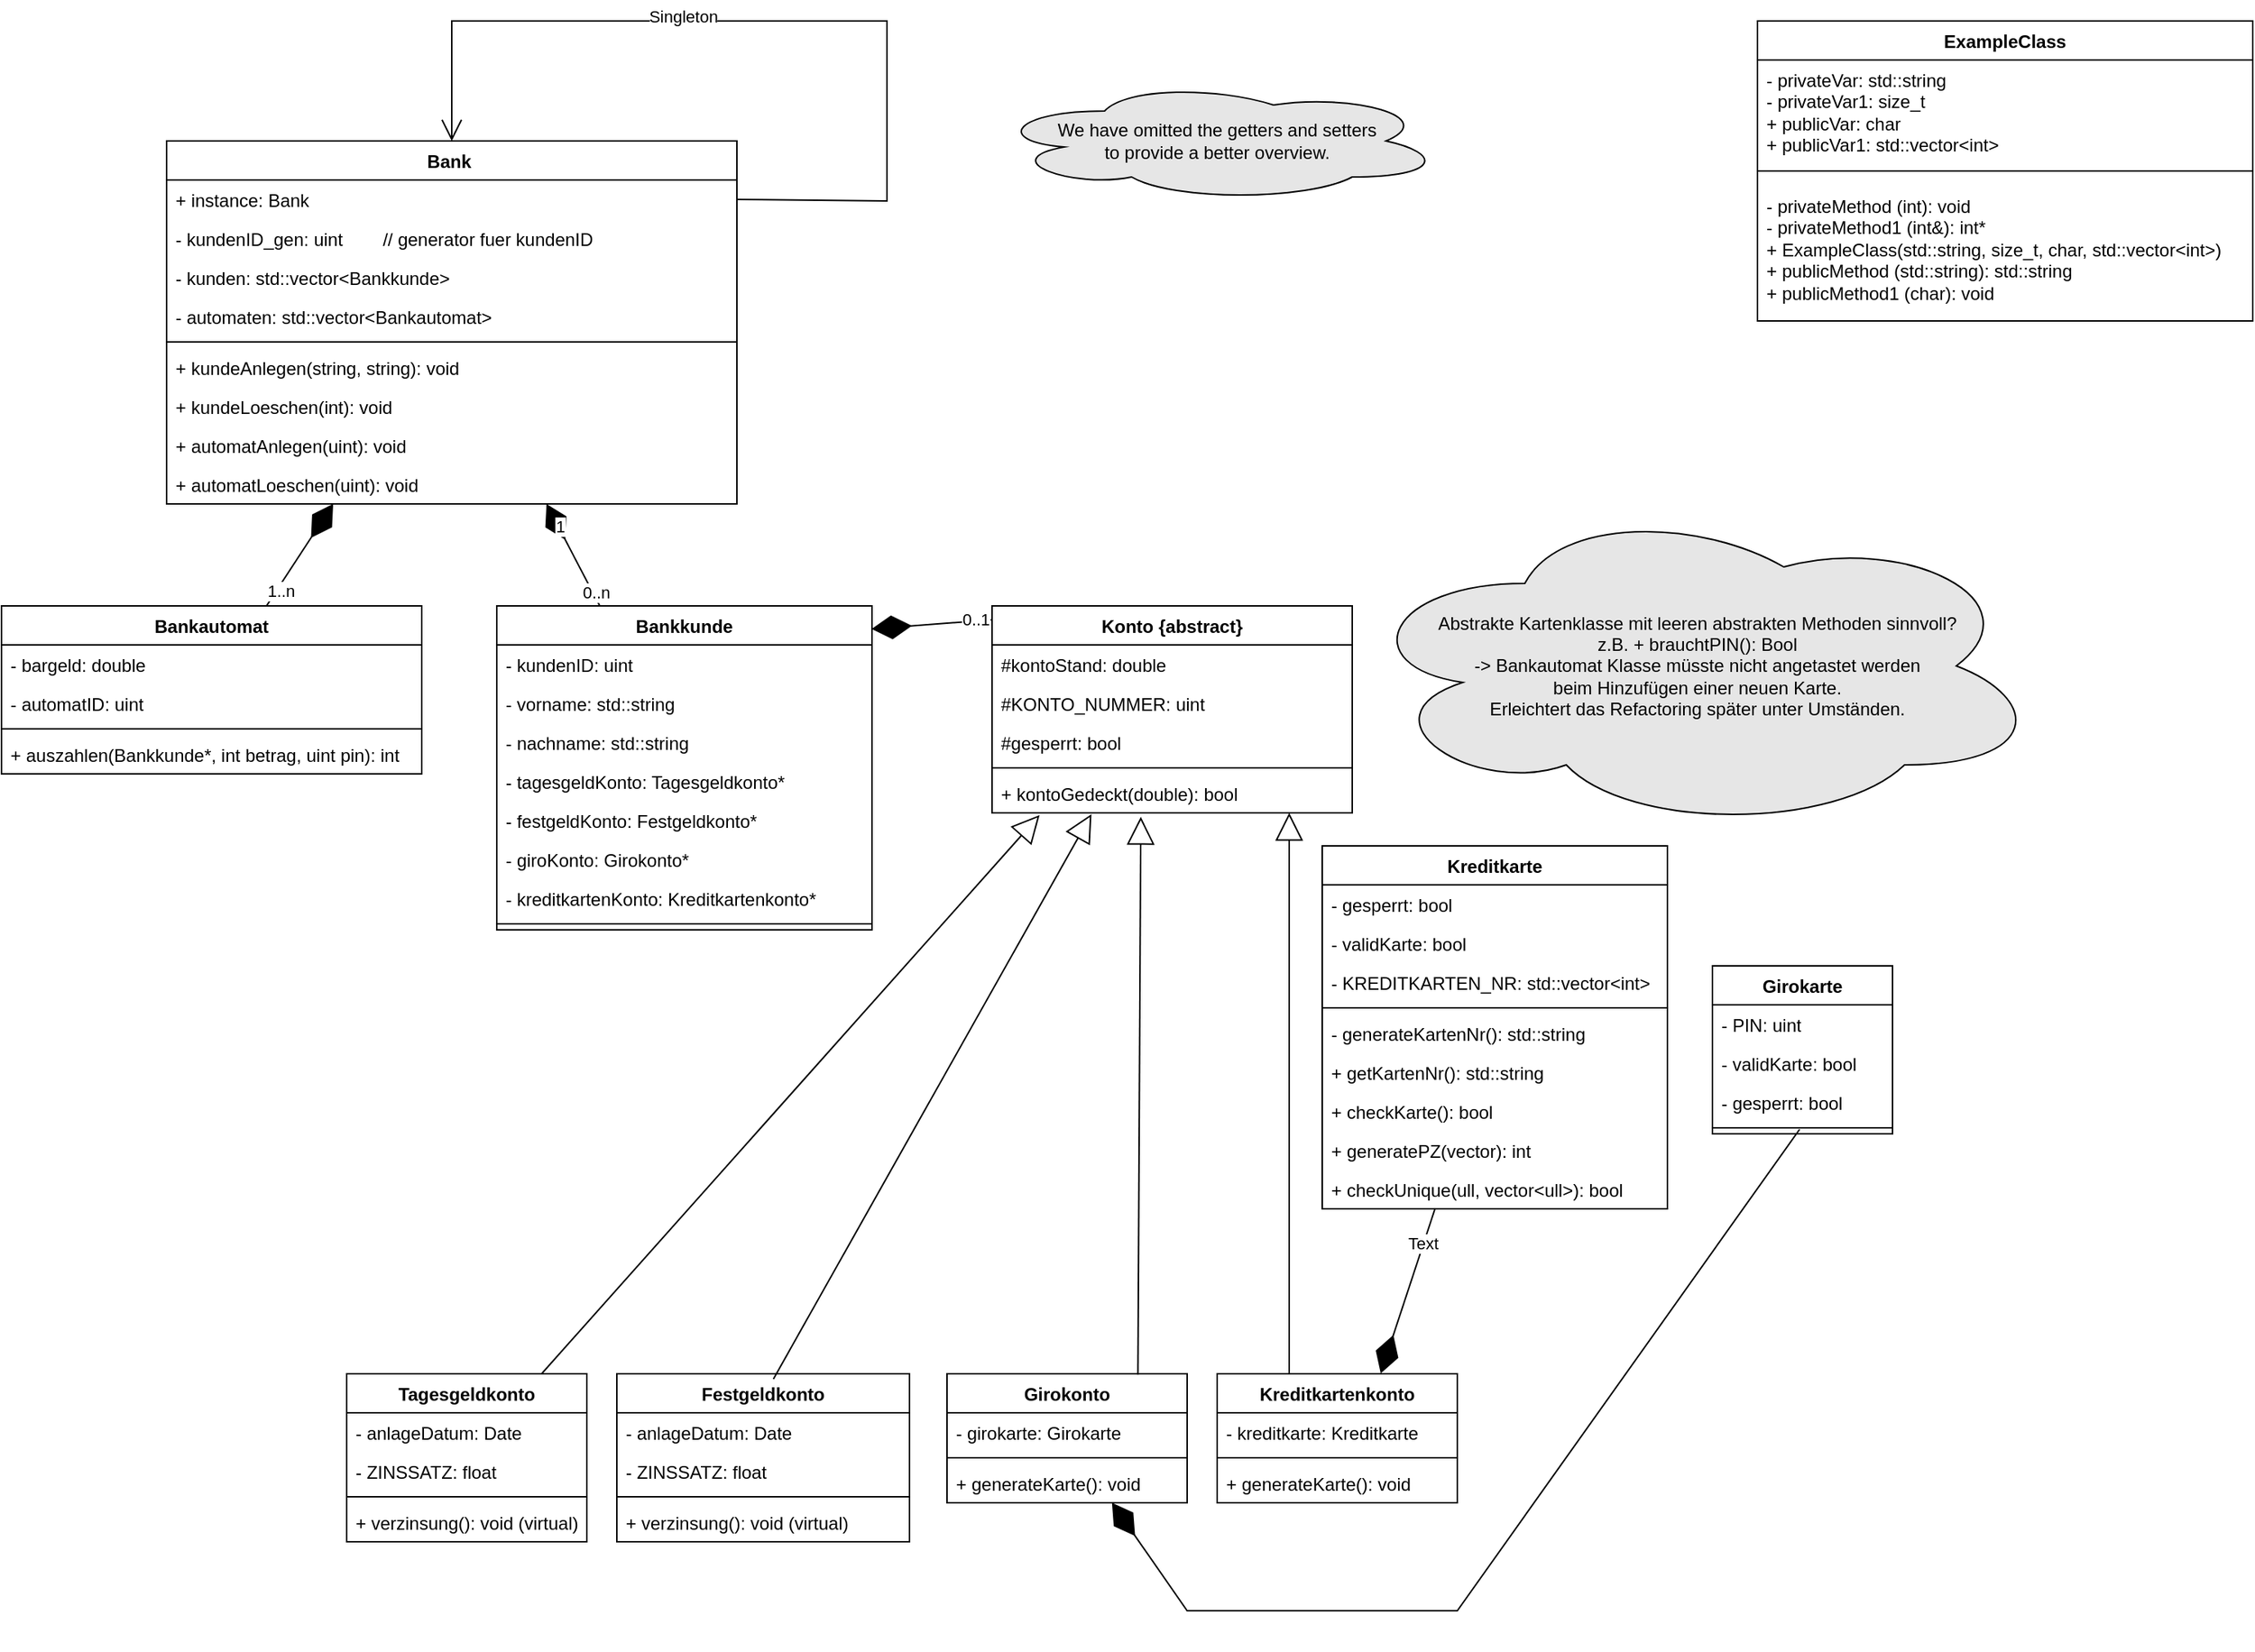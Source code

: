 <mxfile version="23.1.5" type="device">
  <diagram name="Page-1" id="s-HMXYgOpkfJJTglPWlI">
    <mxGraphModel dx="911" dy="992" grid="1" gridSize="10" guides="1" tooltips="1" connect="1" arrows="1" fold="1" page="0" pageScale="1" pageWidth="850" pageHeight="1100" math="0" shadow="0">
      <root>
        <mxCell id="0" />
        <mxCell id="1" parent="0" />
        <mxCell id="BHsIzKDb-GIREQ4QsG7Z-5" value="ExampleClass" style="swimlane;fontStyle=1;align=center;verticalAlign=top;childLayout=stackLayout;horizontal=1;startSize=26;horizontalStack=0;resizeParent=1;resizeParentMax=0;resizeLast=0;collapsible=1;marginBottom=0;whiteSpace=wrap;html=1;" parent="1" vertex="1">
          <mxGeometry x="1310" y="-210" width="330" height="200" as="geometry">
            <mxRectangle x="345" y="320" width="120" height="30" as="alternateBounds" />
          </mxGeometry>
        </mxCell>
        <mxCell id="BHsIzKDb-GIREQ4QsG7Z-6" value="&lt;div&gt;- privateVar: std::string&lt;br&gt;&lt;/div&gt;&lt;div&gt;- privateVar1: size_t&lt;/div&gt;&lt;div&gt;+ publicVar: char&lt;/div&gt;&lt;div&gt;+ publicVar1: std::vector&amp;lt;int&amp;gt;&lt;br&gt;&lt;/div&gt;" style="text;strokeColor=none;fillColor=none;align=left;verticalAlign=top;spacingLeft=4;spacingRight=4;overflow=hidden;rotatable=0;points=[[0,0.5],[1,0.5]];portConstraint=eastwest;whiteSpace=wrap;html=1;" parent="BHsIzKDb-GIREQ4QsG7Z-5" vertex="1">
          <mxGeometry y="26" width="330" height="64" as="geometry" />
        </mxCell>
        <mxCell id="BHsIzKDb-GIREQ4QsG7Z-7" value="" style="line;strokeWidth=1;fillColor=none;align=left;verticalAlign=middle;spacingTop=-1;spacingLeft=3;spacingRight=3;rotatable=0;labelPosition=right;points=[];portConstraint=eastwest;strokeColor=inherit;" parent="BHsIzKDb-GIREQ4QsG7Z-5" vertex="1">
          <mxGeometry y="90" width="330" height="20" as="geometry" />
        </mxCell>
        <mxCell id="BHsIzKDb-GIREQ4QsG7Z-8" value="&lt;div&gt;- privateMethod (int): void&lt;/div&gt;&lt;div&gt;- privateMethod1 (int&amp;amp;): int*&lt;/div&gt;&lt;div&gt;+ ExampleClass(std::string, size_t, char, std::vector&amp;lt;int&amp;gt;)&lt;br&gt;&lt;/div&gt;&lt;div&gt;+ publicMethod (std::string): std::string&lt;/div&gt;&lt;div&gt;+ publicMethod1 (char): void&amp;nbsp; &lt;br&gt;&lt;/div&gt;" style="text;strokeColor=none;fillColor=none;align=left;verticalAlign=top;spacingLeft=4;spacingRight=4;overflow=hidden;rotatable=0;points=[[0,0.5],[1,0.5]];portConstraint=eastwest;whiteSpace=wrap;html=1;" parent="BHsIzKDb-GIREQ4QsG7Z-5" vertex="1">
          <mxGeometry y="110" width="330" height="90" as="geometry" />
        </mxCell>
        <mxCell id="2RG2JbtTriZIpNJXNHU2-1" value="Bank&amp;nbsp;" style="swimlane;fontStyle=1;align=center;verticalAlign=top;childLayout=stackLayout;horizontal=1;startSize=26;horizontalStack=0;resizeParent=1;resizeParentMax=0;resizeLast=0;collapsible=1;marginBottom=0;whiteSpace=wrap;html=1;" parent="1" vertex="1">
          <mxGeometry x="250" y="-130" width="380" height="242" as="geometry" />
        </mxCell>
        <mxCell id="Jpd8JONi1-Sz0mRhObYV-6" value="+ instance: Bank" style="text;strokeColor=none;fillColor=none;align=left;verticalAlign=top;spacingLeft=4;spacingRight=4;overflow=hidden;rotatable=0;points=[[0,0.5],[1,0.5]];portConstraint=eastwest;whiteSpace=wrap;html=1;" parent="2RG2JbtTriZIpNJXNHU2-1" vertex="1">
          <mxGeometry y="26" width="380" height="26" as="geometry" />
        </mxCell>
        <mxCell id="K2jsW3WkfBgGo3mtC9Qz-7" value="- kundenID_gen: uint&amp;nbsp;&amp;nbsp;&amp;nbsp;&amp;nbsp;&amp;nbsp;&amp;nbsp;&amp;nbsp; // generator fuer kundenID" style="text;strokeColor=none;fillColor=none;align=left;verticalAlign=top;spacingLeft=4;spacingRight=4;overflow=hidden;rotatable=0;points=[[0,0.5],[1,0.5]];portConstraint=eastwest;whiteSpace=wrap;html=1;" parent="2RG2JbtTriZIpNJXNHU2-1" vertex="1">
          <mxGeometry y="52" width="380" height="26" as="geometry" />
        </mxCell>
        <mxCell id="Jpd8JONi1-Sz0mRhObYV-5" value="" style="endArrow=open;endFill=1;endSize=12;html=1;rounded=0;entryX=0.5;entryY=0;entryDx=0;entryDy=0;exitX=1;exitY=0.5;exitDx=0;exitDy=0;" parent="2RG2JbtTriZIpNJXNHU2-1" source="Jpd8JONi1-Sz0mRhObYV-6" target="2RG2JbtTriZIpNJXNHU2-1" edge="1">
          <mxGeometry width="160" relative="1" as="geometry">
            <mxPoint x="370" y="40" as="sourcePoint" />
            <mxPoint x="200" y="-80" as="targetPoint" />
            <Array as="points">
              <mxPoint x="480" y="40" />
              <mxPoint x="480" y="-80" />
              <mxPoint x="190" y="-80" />
            </Array>
          </mxGeometry>
        </mxCell>
        <mxCell id="Jpd8JONi1-Sz0mRhObYV-7" value="Singleton" style="edgeLabel;html=1;align=center;verticalAlign=middle;resizable=0;points=[];" parent="Jpd8JONi1-Sz0mRhObYV-5" vertex="1" connectable="0">
          <mxGeometry x="0.206" y="-3" relative="1" as="geometry">
            <mxPoint as="offset" />
          </mxGeometry>
        </mxCell>
        <mxCell id="2RG2JbtTriZIpNJXNHU2-2" value="- kunden: std::vector&amp;lt;Bankkunde&amp;gt;" style="text;strokeColor=none;fillColor=none;align=left;verticalAlign=top;spacingLeft=4;spacingRight=4;overflow=hidden;rotatable=0;points=[[0,0.5],[1,0.5]];portConstraint=eastwest;whiteSpace=wrap;html=1;" parent="2RG2JbtTriZIpNJXNHU2-1" vertex="1">
          <mxGeometry y="78" width="380" height="26" as="geometry" />
        </mxCell>
        <mxCell id="2RG2JbtTriZIpNJXNHU2-58" value="- automaten: std::vector&amp;lt;Bankautomat&amp;gt;" style="text;strokeColor=none;fillColor=none;align=left;verticalAlign=top;spacingLeft=4;spacingRight=4;overflow=hidden;rotatable=0;points=[[0,0.5],[1,0.5]];portConstraint=eastwest;whiteSpace=wrap;html=1;" parent="2RG2JbtTriZIpNJXNHU2-1" vertex="1">
          <mxGeometry y="104" width="380" height="26" as="geometry" />
        </mxCell>
        <mxCell id="2RG2JbtTriZIpNJXNHU2-3" value="" style="line;strokeWidth=1;fillColor=none;align=left;verticalAlign=middle;spacingTop=-1;spacingLeft=3;spacingRight=3;rotatable=0;labelPosition=right;points=[];portConstraint=eastwest;strokeColor=inherit;" parent="2RG2JbtTriZIpNJXNHU2-1" vertex="1">
          <mxGeometry y="130" width="380" height="8" as="geometry" />
        </mxCell>
        <mxCell id="2RG2JbtTriZIpNJXNHU2-4" value="+ kundeAnlegen(string, string): void" style="text;strokeColor=none;fillColor=none;align=left;verticalAlign=top;spacingLeft=4;spacingRight=4;overflow=hidden;rotatable=0;points=[[0,0.5],[1,0.5]];portConstraint=eastwest;whiteSpace=wrap;html=1;" parent="2RG2JbtTriZIpNJXNHU2-1" vertex="1">
          <mxGeometry y="138" width="380" height="26" as="geometry" />
        </mxCell>
        <mxCell id="K2jsW3WkfBgGo3mtC9Qz-6" value="+ kundeLoeschen(int): void" style="text;strokeColor=none;fillColor=none;align=left;verticalAlign=top;spacingLeft=4;spacingRight=4;overflow=hidden;rotatable=0;points=[[0,0.5],[1,0.5]];portConstraint=eastwest;whiteSpace=wrap;html=1;" parent="2RG2JbtTriZIpNJXNHU2-1" vertex="1">
          <mxGeometry y="164" width="380" height="26" as="geometry" />
        </mxCell>
        <mxCell id="K2jsW3WkfBgGo3mtC9Qz-9" value="+ automatAnlegen(uint): void" style="text;strokeColor=none;fillColor=none;align=left;verticalAlign=top;spacingLeft=4;spacingRight=4;overflow=hidden;rotatable=0;points=[[0,0.5],[1,0.5]];portConstraint=eastwest;whiteSpace=wrap;html=1;" parent="2RG2JbtTriZIpNJXNHU2-1" vertex="1">
          <mxGeometry y="190" width="380" height="26" as="geometry" />
        </mxCell>
        <mxCell id="K2jsW3WkfBgGo3mtC9Qz-11" value="+ automatLoeschen(uint): void" style="text;strokeColor=none;fillColor=none;align=left;verticalAlign=top;spacingLeft=4;spacingRight=4;overflow=hidden;rotatable=0;points=[[0,0.5],[1,0.5]];portConstraint=eastwest;whiteSpace=wrap;html=1;" parent="2RG2JbtTriZIpNJXNHU2-1" vertex="1">
          <mxGeometry y="216" width="380" height="26" as="geometry" />
        </mxCell>
        <mxCell id="2RG2JbtTriZIpNJXNHU2-5" value="Bankkunde" style="swimlane;fontStyle=1;align=center;verticalAlign=top;childLayout=stackLayout;horizontal=1;startSize=26;horizontalStack=0;resizeParent=1;resizeParentMax=0;resizeLast=0;collapsible=1;marginBottom=0;whiteSpace=wrap;html=1;" parent="1" vertex="1">
          <mxGeometry x="470" y="180" width="250" height="216" as="geometry" />
        </mxCell>
        <mxCell id="K2jsW3WkfBgGo3mtC9Qz-4" value="- kundenID: uint" style="text;strokeColor=none;fillColor=none;align=left;verticalAlign=top;spacingLeft=4;spacingRight=4;overflow=hidden;rotatable=0;points=[[0,0.5],[1,0.5]];portConstraint=eastwest;whiteSpace=wrap;html=1;" parent="2RG2JbtTriZIpNJXNHU2-5" vertex="1">
          <mxGeometry y="26" width="250" height="26" as="geometry" />
        </mxCell>
        <mxCell id="2RG2JbtTriZIpNJXNHU2-101" value="&lt;div&gt;- vorname: std::string&lt;/div&gt;" style="text;strokeColor=none;fillColor=none;align=left;verticalAlign=top;spacingLeft=4;spacingRight=4;overflow=hidden;rotatable=0;points=[[0,0.5],[1,0.5]];portConstraint=eastwest;whiteSpace=wrap;html=1;" parent="2RG2JbtTriZIpNJXNHU2-5" vertex="1">
          <mxGeometry y="52" width="250" height="26" as="geometry" />
        </mxCell>
        <mxCell id="2RG2JbtTriZIpNJXNHU2-100" value="- nachname: std::string" style="text;strokeColor=none;fillColor=none;align=left;verticalAlign=top;spacingLeft=4;spacingRight=4;overflow=hidden;rotatable=0;points=[[0,0.5],[1,0.5]];portConstraint=eastwest;whiteSpace=wrap;html=1;" parent="2RG2JbtTriZIpNJXNHU2-5" vertex="1">
          <mxGeometry y="78" width="250" height="26" as="geometry" />
        </mxCell>
        <mxCell id="2RG2JbtTriZIpNJXNHU2-6" value="- tagesgeldKonto: Tagesgeldkonto*" style="text;strokeColor=none;fillColor=none;align=left;verticalAlign=top;spacingLeft=4;spacingRight=4;overflow=hidden;rotatable=0;points=[[0,0.5],[1,0.5]];portConstraint=eastwest;whiteSpace=wrap;html=1;" parent="2RG2JbtTriZIpNJXNHU2-5" vertex="1">
          <mxGeometry y="104" width="250" height="26" as="geometry" />
        </mxCell>
        <mxCell id="2RG2JbtTriZIpNJXNHU2-48" value="- festgeldKonto: Festgeldkonto*" style="text;strokeColor=none;fillColor=none;align=left;verticalAlign=top;spacingLeft=4;spacingRight=4;overflow=hidden;rotatable=0;points=[[0,0.5],[1,0.5]];portConstraint=eastwest;whiteSpace=wrap;html=1;" parent="2RG2JbtTriZIpNJXNHU2-5" vertex="1">
          <mxGeometry y="130" width="250" height="26" as="geometry" />
        </mxCell>
        <mxCell id="2RG2JbtTriZIpNJXNHU2-55" value="- giroKonto: Girokonto*" style="text;strokeColor=none;fillColor=none;align=left;verticalAlign=top;spacingLeft=4;spacingRight=4;overflow=hidden;rotatable=0;points=[[0,0.5],[1,0.5]];portConstraint=eastwest;whiteSpace=wrap;html=1;" parent="2RG2JbtTriZIpNJXNHU2-5" vertex="1">
          <mxGeometry y="156" width="250" height="26" as="geometry" />
        </mxCell>
        <mxCell id="2RG2JbtTriZIpNJXNHU2-52" value="- kreditkartenKonto: Kreditkartenkonto*" style="text;strokeColor=none;fillColor=none;align=left;verticalAlign=top;spacingLeft=4;spacingRight=4;overflow=hidden;rotatable=0;points=[[0,0.5],[1,0.5]];portConstraint=eastwest;whiteSpace=wrap;html=1;" parent="2RG2JbtTriZIpNJXNHU2-5" vertex="1">
          <mxGeometry y="182" width="250" height="26" as="geometry" />
        </mxCell>
        <mxCell id="2RG2JbtTriZIpNJXNHU2-7" value="" style="line;strokeWidth=1;fillColor=none;align=left;verticalAlign=middle;spacingTop=-1;spacingLeft=3;spacingRight=3;rotatable=0;labelPosition=right;points=[];portConstraint=eastwest;strokeColor=inherit;" parent="2RG2JbtTriZIpNJXNHU2-5" vertex="1">
          <mxGeometry y="208" width="250" height="8" as="geometry" />
        </mxCell>
        <mxCell id="2RG2JbtTriZIpNJXNHU2-9" value="&lt;div&gt;Kreditkarte&lt;/div&gt;" style="swimlane;fontStyle=1;align=center;verticalAlign=top;childLayout=stackLayout;horizontal=1;startSize=26;horizontalStack=0;resizeParent=1;resizeParentMax=0;resizeLast=0;collapsible=1;marginBottom=0;whiteSpace=wrap;html=1;" parent="1" vertex="1">
          <mxGeometry x="1020" y="340" width="230" height="242" as="geometry" />
        </mxCell>
        <mxCell id="6PrJYLI9oZnV0FBIuRU_-3" value="- gesperrt: bool" style="text;strokeColor=none;fillColor=none;align=left;verticalAlign=top;spacingLeft=4;spacingRight=4;overflow=hidden;rotatable=0;points=[[0,0.5],[1,0.5]];portConstraint=eastwest;whiteSpace=wrap;html=1;" parent="2RG2JbtTriZIpNJXNHU2-9" vertex="1">
          <mxGeometry y="26" width="230" height="26" as="geometry" />
        </mxCell>
        <mxCell id="6PrJYLI9oZnV0FBIuRU_-2" value="- validKarte: bool" style="text;strokeColor=none;fillColor=none;align=left;verticalAlign=top;spacingLeft=4;spacingRight=4;overflow=hidden;rotatable=0;points=[[0,0.5],[1,0.5]];portConstraint=eastwest;whiteSpace=wrap;html=1;" parent="2RG2JbtTriZIpNJXNHU2-9" vertex="1">
          <mxGeometry y="52" width="230" height="26" as="geometry" />
        </mxCell>
        <mxCell id="2RG2JbtTriZIpNJXNHU2-95" value="- KREDITKARTEN_NR: std::vector&amp;lt;int&amp;gt;" style="text;strokeColor=none;fillColor=none;align=left;verticalAlign=top;spacingLeft=4;spacingRight=4;overflow=hidden;rotatable=0;points=[[0,0.5],[1,0.5]];portConstraint=eastwest;whiteSpace=wrap;html=1;" parent="2RG2JbtTriZIpNJXNHU2-9" vertex="1">
          <mxGeometry y="78" width="230" height="26" as="geometry" />
        </mxCell>
        <mxCell id="2RG2JbtTriZIpNJXNHU2-11" value="" style="line;strokeWidth=1;fillColor=none;align=left;verticalAlign=middle;spacingTop=-1;spacingLeft=3;spacingRight=3;rotatable=0;labelPosition=right;points=[];portConstraint=eastwest;strokeColor=inherit;" parent="2RG2JbtTriZIpNJXNHU2-9" vertex="1">
          <mxGeometry y="104" width="230" height="8" as="geometry" />
        </mxCell>
        <mxCell id="K2jsW3WkfBgGo3mtC9Qz-41" value="- generateKartenNr(): std::string" style="text;strokeColor=none;fillColor=none;align=left;verticalAlign=top;spacingLeft=4;spacingRight=4;overflow=hidden;rotatable=0;points=[[0,0.5],[1,0.5]];portConstraint=eastwest;whiteSpace=wrap;html=1;" parent="2RG2JbtTriZIpNJXNHU2-9" vertex="1">
          <mxGeometry y="112" width="230" height="26" as="geometry" />
        </mxCell>
        <mxCell id="2RG2JbtTriZIpNJXNHU2-96" value="+ getKartenNr(): std::string" style="text;strokeColor=none;fillColor=none;align=left;verticalAlign=top;spacingLeft=4;spacingRight=4;overflow=hidden;rotatable=0;points=[[0,0.5],[1,0.5]];portConstraint=eastwest;whiteSpace=wrap;html=1;" parent="2RG2JbtTriZIpNJXNHU2-9" vertex="1">
          <mxGeometry y="138" width="230" height="26" as="geometry" />
        </mxCell>
        <mxCell id="_5r4Jt6BBbx2pi7WB9AW-2" value="+ checkKarte(): bool" style="text;strokeColor=none;fillColor=none;align=left;verticalAlign=top;spacingLeft=4;spacingRight=4;overflow=hidden;rotatable=0;points=[[0,0.5],[1,0.5]];portConstraint=eastwest;whiteSpace=wrap;html=1;" parent="2RG2JbtTriZIpNJXNHU2-9" vertex="1">
          <mxGeometry y="164" width="230" height="26" as="geometry" />
        </mxCell>
        <mxCell id="_5r4Jt6BBbx2pi7WB9AW-3" value="+ generatePZ(vector): int&amp;nbsp;" style="text;strokeColor=none;fillColor=none;align=left;verticalAlign=top;spacingLeft=4;spacingRight=4;overflow=hidden;rotatable=0;points=[[0,0.5],[1,0.5]];portConstraint=eastwest;whiteSpace=wrap;html=1;" parent="2RG2JbtTriZIpNJXNHU2-9" vertex="1">
          <mxGeometry y="190" width="230" height="26" as="geometry" />
        </mxCell>
        <mxCell id="_5r4Jt6BBbx2pi7WB9AW-4" value="+ checkUnique(ull, vector&amp;lt;ull&amp;gt;): bool" style="text;strokeColor=none;fillColor=none;align=left;verticalAlign=top;spacingLeft=4;spacingRight=4;overflow=hidden;rotatable=0;points=[[0,0.5],[1,0.5]];portConstraint=eastwest;whiteSpace=wrap;html=1;" parent="2RG2JbtTriZIpNJXNHU2-9" vertex="1">
          <mxGeometry y="216" width="230" height="26" as="geometry" />
        </mxCell>
        <mxCell id="2RG2JbtTriZIpNJXNHU2-13" value="&lt;div&gt;Konto {abstract}&lt;br&gt;&lt;/div&gt;" style="swimlane;fontStyle=1;align=center;verticalAlign=top;childLayout=stackLayout;horizontal=1;startSize=26;horizontalStack=0;resizeParent=1;resizeParentMax=0;resizeLast=0;collapsible=1;marginBottom=0;whiteSpace=wrap;html=1;" parent="1" vertex="1">
          <mxGeometry x="800" y="180" width="240" height="138" as="geometry" />
        </mxCell>
        <mxCell id="2RG2JbtTriZIpNJXNHU2-14" value="#kontoStand: double" style="text;strokeColor=none;fillColor=none;align=left;verticalAlign=top;spacingLeft=4;spacingRight=4;overflow=hidden;rotatable=0;points=[[0,0.5],[1,0.5]];portConstraint=eastwest;whiteSpace=wrap;html=1;" parent="2RG2JbtTriZIpNJXNHU2-13" vertex="1">
          <mxGeometry y="26" width="240" height="26" as="geometry" />
        </mxCell>
        <mxCell id="2RG2JbtTriZIpNJXNHU2-89" value="#KONTO_NUMMER: uint" style="text;strokeColor=none;fillColor=none;align=left;verticalAlign=top;spacingLeft=4;spacingRight=4;overflow=hidden;rotatable=0;points=[[0,0.5],[1,0.5]];portConstraint=eastwest;whiteSpace=wrap;html=1;" parent="2RG2JbtTriZIpNJXNHU2-13" vertex="1">
          <mxGeometry y="52" width="240" height="26" as="geometry" />
        </mxCell>
        <mxCell id="2RG2JbtTriZIpNJXNHU2-90" value="#gesperrt: bool" style="text;strokeColor=none;fillColor=none;align=left;verticalAlign=top;spacingLeft=4;spacingRight=4;overflow=hidden;rotatable=0;points=[[0,0.5],[1,0.5]];portConstraint=eastwest;whiteSpace=wrap;html=1;" parent="2RG2JbtTriZIpNJXNHU2-13" vertex="1">
          <mxGeometry y="78" width="240" height="26" as="geometry" />
        </mxCell>
        <mxCell id="2RG2JbtTriZIpNJXNHU2-15" value="" style="line;strokeWidth=1;fillColor=none;align=left;verticalAlign=middle;spacingTop=-1;spacingLeft=3;spacingRight=3;rotatable=0;labelPosition=right;points=[];portConstraint=eastwest;strokeColor=inherit;" parent="2RG2JbtTriZIpNJXNHU2-13" vertex="1">
          <mxGeometry y="104" width="240" height="8" as="geometry" />
        </mxCell>
        <mxCell id="2RG2JbtTriZIpNJXNHU2-98" value="+ kontoGedeckt(double): bool" style="text;strokeColor=none;fillColor=none;align=left;verticalAlign=top;spacingLeft=4;spacingRight=4;overflow=hidden;rotatable=0;points=[[0,0.5],[1,0.5]];portConstraint=eastwest;whiteSpace=wrap;html=1;" parent="2RG2JbtTriZIpNJXNHU2-13" vertex="1">
          <mxGeometry y="112" width="240" height="26" as="geometry" />
        </mxCell>
        <mxCell id="2RG2JbtTriZIpNJXNHU2-17" value="Bankautomat" style="swimlane;fontStyle=1;align=center;verticalAlign=top;childLayout=stackLayout;horizontal=1;startSize=26;horizontalStack=0;resizeParent=1;resizeParentMax=0;resizeLast=0;collapsible=1;marginBottom=0;whiteSpace=wrap;html=1;" parent="1" vertex="1">
          <mxGeometry x="140" y="180" width="280" height="112" as="geometry" />
        </mxCell>
        <mxCell id="2RG2JbtTriZIpNJXNHU2-18" value="- bargeld: double" style="text;strokeColor=none;fillColor=none;align=left;verticalAlign=top;spacingLeft=4;spacingRight=4;overflow=hidden;rotatable=0;points=[[0,0.5],[1,0.5]];portConstraint=eastwest;whiteSpace=wrap;html=1;" parent="2RG2JbtTriZIpNJXNHU2-17" vertex="1">
          <mxGeometry y="26" width="280" height="26" as="geometry" />
        </mxCell>
        <mxCell id="K2jsW3WkfBgGo3mtC9Qz-10" value="- automatID: uint" style="text;strokeColor=none;fillColor=none;align=left;verticalAlign=top;spacingLeft=4;spacingRight=4;overflow=hidden;rotatable=0;points=[[0,0.5],[1,0.5]];portConstraint=eastwest;whiteSpace=wrap;html=1;" parent="2RG2JbtTriZIpNJXNHU2-17" vertex="1">
          <mxGeometry y="52" width="280" height="26" as="geometry" />
        </mxCell>
        <mxCell id="2RG2JbtTriZIpNJXNHU2-19" value="" style="line;strokeWidth=1;fillColor=none;align=left;verticalAlign=middle;spacingTop=-1;spacingLeft=3;spacingRight=3;rotatable=0;labelPosition=right;points=[];portConstraint=eastwest;strokeColor=inherit;" parent="2RG2JbtTriZIpNJXNHU2-17" vertex="1">
          <mxGeometry y="78" width="280" height="8" as="geometry" />
        </mxCell>
        <mxCell id="2RG2JbtTriZIpNJXNHU2-102" value="+ auszahlen(Bankkunde*, int betrag, uint pin): int " style="text;strokeColor=none;fillColor=none;align=left;verticalAlign=top;spacingLeft=4;spacingRight=4;overflow=hidden;rotatable=0;points=[[0,0.5],[1,0.5]];portConstraint=eastwest;whiteSpace=wrap;html=1;" parent="2RG2JbtTriZIpNJXNHU2-17" vertex="1">
          <mxGeometry y="86" width="280" height="26" as="geometry" />
        </mxCell>
        <mxCell id="2RG2JbtTriZIpNJXNHU2-21" value="Girokonto" style="swimlane;fontStyle=1;align=center;verticalAlign=top;childLayout=stackLayout;horizontal=1;startSize=26;horizontalStack=0;resizeParent=1;resizeParentMax=0;resizeLast=0;collapsible=1;marginBottom=0;whiteSpace=wrap;html=1;" parent="1" vertex="1">
          <mxGeometry x="770" y="692" width="160" height="86" as="geometry" />
        </mxCell>
        <mxCell id="2RG2JbtTriZIpNJXNHU2-22" value="- girokarte: Girokarte" style="text;strokeColor=none;fillColor=none;align=left;verticalAlign=top;spacingLeft=4;spacingRight=4;overflow=hidden;rotatable=0;points=[[0,0.5],[1,0.5]];portConstraint=eastwest;whiteSpace=wrap;html=1;" parent="2RG2JbtTriZIpNJXNHU2-21" vertex="1">
          <mxGeometry y="26" width="160" height="26" as="geometry" />
        </mxCell>
        <mxCell id="2RG2JbtTriZIpNJXNHU2-23" value="" style="line;strokeWidth=1;fillColor=none;align=left;verticalAlign=middle;spacingTop=-1;spacingLeft=3;spacingRight=3;rotatable=0;labelPosition=right;points=[];portConstraint=eastwest;strokeColor=inherit;" parent="2RG2JbtTriZIpNJXNHU2-21" vertex="1">
          <mxGeometry y="52" width="160" height="8" as="geometry" />
        </mxCell>
        <mxCell id="2RG2JbtTriZIpNJXNHU2-24" value="+ generateKarte(): void" style="text;strokeColor=none;fillColor=none;align=left;verticalAlign=top;spacingLeft=4;spacingRight=4;overflow=hidden;rotatable=0;points=[[0,0.5],[1,0.5]];portConstraint=eastwest;whiteSpace=wrap;html=1;" parent="2RG2JbtTriZIpNJXNHU2-21" vertex="1">
          <mxGeometry y="60" width="160" height="26" as="geometry" />
        </mxCell>
        <mxCell id="2RG2JbtTriZIpNJXNHU2-29" value="Festgeldkonto" style="swimlane;fontStyle=1;align=center;verticalAlign=top;childLayout=stackLayout;horizontal=1;startSize=26;horizontalStack=0;resizeParent=1;resizeParentMax=0;resizeLast=0;collapsible=1;marginBottom=0;whiteSpace=wrap;html=1;" parent="1" vertex="1">
          <mxGeometry x="550" y="692" width="195" height="112" as="geometry" />
        </mxCell>
        <mxCell id="K2jsW3WkfBgGo3mtC9Qz-42" value="- anlageDatum: Date" style="text;strokeColor=none;fillColor=none;align=left;verticalAlign=top;spacingLeft=4;spacingRight=4;overflow=hidden;rotatable=0;points=[[0,0.5],[1,0.5]];portConstraint=eastwest;whiteSpace=wrap;html=1;" parent="2RG2JbtTriZIpNJXNHU2-29" vertex="1">
          <mxGeometry y="26" width="195" height="26" as="geometry" />
        </mxCell>
        <mxCell id="K2jsW3WkfBgGo3mtC9Qz-45" value="- ZINSSATZ: float" style="text;strokeColor=none;fillColor=none;align=left;verticalAlign=top;spacingLeft=4;spacingRight=4;overflow=hidden;rotatable=0;points=[[0,0.5],[1,0.5]];portConstraint=eastwest;whiteSpace=wrap;html=1;" parent="2RG2JbtTriZIpNJXNHU2-29" vertex="1">
          <mxGeometry y="52" width="195" height="26" as="geometry" />
        </mxCell>
        <mxCell id="2RG2JbtTriZIpNJXNHU2-31" value="" style="line;strokeWidth=1;fillColor=none;align=left;verticalAlign=middle;spacingTop=-1;spacingLeft=3;spacingRight=3;rotatable=0;labelPosition=right;points=[];portConstraint=eastwest;strokeColor=inherit;" parent="2RG2JbtTriZIpNJXNHU2-29" vertex="1">
          <mxGeometry y="78" width="195" height="8" as="geometry" />
        </mxCell>
        <mxCell id="C2WarzT92GhVB1hU8wx2-2" value="+ verzinsung(): void (virtual)" style="text;strokeColor=none;fillColor=none;align=left;verticalAlign=top;spacingLeft=4;spacingRight=4;overflow=hidden;rotatable=0;points=[[0,0.5],[1,0.5]];portConstraint=eastwest;whiteSpace=wrap;html=1;" parent="2RG2JbtTriZIpNJXNHU2-29" vertex="1">
          <mxGeometry y="86" width="195" height="26" as="geometry" />
        </mxCell>
        <mxCell id="2RG2JbtTriZIpNJXNHU2-33" value="Tagesgeldkonto" style="swimlane;fontStyle=1;align=center;verticalAlign=top;childLayout=stackLayout;horizontal=1;startSize=26;horizontalStack=0;resizeParent=1;resizeParentMax=0;resizeLast=0;collapsible=1;marginBottom=0;whiteSpace=wrap;html=1;" parent="1" vertex="1">
          <mxGeometry x="370" y="692" width="160" height="112" as="geometry" />
        </mxCell>
        <mxCell id="2RG2JbtTriZIpNJXNHU2-34" value="- anlageDatum: Date" style="text;strokeColor=none;fillColor=none;align=left;verticalAlign=top;spacingLeft=4;spacingRight=4;overflow=hidden;rotatable=0;points=[[0,0.5],[1,0.5]];portConstraint=eastwest;whiteSpace=wrap;html=1;" parent="2RG2JbtTriZIpNJXNHU2-33" vertex="1">
          <mxGeometry y="26" width="160" height="26" as="geometry" />
        </mxCell>
        <mxCell id="K2jsW3WkfBgGo3mtC9Qz-46" value="- ZINSSATZ: float" style="text;strokeColor=none;fillColor=none;align=left;verticalAlign=top;spacingLeft=4;spacingRight=4;overflow=hidden;rotatable=0;points=[[0,0.5],[1,0.5]];portConstraint=eastwest;whiteSpace=wrap;html=1;" parent="2RG2JbtTriZIpNJXNHU2-33" vertex="1">
          <mxGeometry y="52" width="160" height="26" as="geometry" />
        </mxCell>
        <mxCell id="2RG2JbtTriZIpNJXNHU2-35" value="" style="line;strokeWidth=1;fillColor=none;align=left;verticalAlign=middle;spacingTop=-1;spacingLeft=3;spacingRight=3;rotatable=0;labelPosition=right;points=[];portConstraint=eastwest;strokeColor=inherit;" parent="2RG2JbtTriZIpNJXNHU2-33" vertex="1">
          <mxGeometry y="78" width="160" height="8" as="geometry" />
        </mxCell>
        <mxCell id="C2WarzT92GhVB1hU8wx2-1" value="+ verzinsung(): void (virtual)" style="text;strokeColor=none;fillColor=none;align=left;verticalAlign=top;spacingLeft=4;spacingRight=4;overflow=hidden;rotatable=0;points=[[0,0.5],[1,0.5]];portConstraint=eastwest;whiteSpace=wrap;html=1;" parent="2RG2JbtTriZIpNJXNHU2-33" vertex="1">
          <mxGeometry y="86" width="160" height="26" as="geometry" />
        </mxCell>
        <mxCell id="2RG2JbtTriZIpNJXNHU2-37" value="" style="endArrow=block;endSize=16;endFill=0;html=1;rounded=0;entryX=0.132;entryY=1.056;entryDx=0;entryDy=0;entryPerimeter=0;" parent="1" source="2RG2JbtTriZIpNJXNHU2-33" target="2RG2JbtTriZIpNJXNHU2-98" edge="1">
          <mxGeometry width="160" relative="1" as="geometry">
            <mxPoint x="995" y="734" as="sourcePoint" />
            <mxPoint x="831.68" y="447.09" as="targetPoint" />
          </mxGeometry>
        </mxCell>
        <mxCell id="2RG2JbtTriZIpNJXNHU2-38" value="" style="endArrow=block;endSize=16;endFill=0;html=1;rounded=0;exitX=0.535;exitY=0.031;exitDx=0;exitDy=0;exitPerimeter=0;entryX=0.276;entryY=1.032;entryDx=0;entryDy=0;entryPerimeter=0;" parent="1" source="2RG2JbtTriZIpNJXNHU2-29" target="2RG2JbtTriZIpNJXNHU2-98" edge="1">
          <mxGeometry x="-0.196" y="-5" width="160" relative="1" as="geometry">
            <mxPoint x="1185" y="752" as="sourcePoint" />
            <mxPoint x="870" y="440" as="targetPoint" />
            <mxPoint as="offset" />
          </mxGeometry>
        </mxCell>
        <mxCell id="2RG2JbtTriZIpNJXNHU2-39" value="" style="endArrow=block;endSize=16;endFill=0;html=1;rounded=0;exitX=0.3;exitY=0.023;exitDx=0;exitDy=0;exitPerimeter=0;entryX=0.825;entryY=1;entryDx=0;entryDy=0;entryPerimeter=0;" parent="1" source="2RG2JbtTriZIpNJXNHU2-25" target="2RG2JbtTriZIpNJXNHU2-98" edge="1">
          <mxGeometry x="-0.521" y="-12" width="160" relative="1" as="geometry">
            <mxPoint x="1355" y="751" as="sourcePoint" />
            <mxPoint x="1010" y="420" as="targetPoint" />
            <mxPoint as="offset" />
            <Array as="points" />
          </mxGeometry>
        </mxCell>
        <mxCell id="2RG2JbtTriZIpNJXNHU2-40" value="" style="endArrow=block;endSize=16;endFill=0;html=1;rounded=0;entryX=0.413;entryY=1.102;entryDx=0;entryDy=0;entryPerimeter=0;exitX=0.795;exitY=0.007;exitDx=0;exitDy=0;exitPerimeter=0;" parent="1" source="2RG2JbtTriZIpNJXNHU2-21" target="2RG2JbtTriZIpNJXNHU2-98" edge="1">
          <mxGeometry width="160" relative="1" as="geometry">
            <mxPoint x="1515" y="743" as="sourcePoint" />
            <mxPoint x="941.12" y="449.82" as="targetPoint" />
          </mxGeometry>
        </mxCell>
        <mxCell id="2RG2JbtTriZIpNJXNHU2-54" value="" style="endArrow=diamondThin;endFill=1;endSize=24;html=1;rounded=0;entryX=0.999;entryY=0.071;entryDx=0;entryDy=0;entryPerimeter=0;exitX=0;exitY=0.067;exitDx=0;exitDy=0;exitPerimeter=0;" parent="1" source="2RG2JbtTriZIpNJXNHU2-13" target="2RG2JbtTriZIpNJXNHU2-5" edge="1">
          <mxGeometry width="160" relative="1" as="geometry">
            <mxPoint x="1270" y="810" as="sourcePoint" />
            <mxPoint x="1020" y="860" as="targetPoint" />
            <Array as="points" />
          </mxGeometry>
        </mxCell>
        <mxCell id="_i0TJnSxcOvFbVR11NPT-3" value="0..1" style="edgeLabel;html=1;align=center;verticalAlign=middle;resizable=0;points=[];" parent="2RG2JbtTriZIpNJXNHU2-54" vertex="1" connectable="0">
          <mxGeometry x="-0.723" y="-1" relative="1" as="geometry">
            <mxPoint as="offset" />
          </mxGeometry>
        </mxCell>
        <mxCell id="2RG2JbtTriZIpNJXNHU2-59" value="" style="endArrow=diamondThin;endFill=1;endSize=24;html=1;rounded=0;" parent="1" source="2RG2JbtTriZIpNJXNHU2-17" target="2RG2JbtTriZIpNJXNHU2-1" edge="1">
          <mxGeometry width="160" relative="1" as="geometry">
            <mxPoint x="330" y="790" as="sourcePoint" />
            <mxPoint x="438" y="901" as="targetPoint" />
          </mxGeometry>
        </mxCell>
        <mxCell id="2RG2JbtTriZIpNJXNHU2-61" value="&lt;div&gt;1..n&lt;/div&gt;" style="edgeLabel;html=1;align=center;verticalAlign=middle;resizable=0;points=[];" parent="2RG2JbtTriZIpNJXNHU2-59" vertex="1" connectable="0">
          <mxGeometry x="-0.672" y="-2" relative="1" as="geometry">
            <mxPoint as="offset" />
          </mxGeometry>
        </mxCell>
        <mxCell id="2RG2JbtTriZIpNJXNHU2-66" value="" style="endArrow=diamondThin;endFill=1;endSize=24;html=1;rounded=0;" parent="1" source="2RG2JbtTriZIpNJXNHU2-5" target="2RG2JbtTriZIpNJXNHU2-1" edge="1">
          <mxGeometry width="160" relative="1" as="geometry">
            <mxPoint x="620" y="850" as="sourcePoint" />
            <mxPoint x="728" y="961" as="targetPoint" />
          </mxGeometry>
        </mxCell>
        <mxCell id="2RG2JbtTriZIpNJXNHU2-69" value="1" style="edgeLabel;html=1;align=center;verticalAlign=middle;resizable=0;points=[];" parent="2RG2JbtTriZIpNJXNHU2-66" vertex="1" connectable="0">
          <mxGeometry x="0.547" y="-1" relative="1" as="geometry">
            <mxPoint as="offset" />
          </mxGeometry>
        </mxCell>
        <mxCell id="2RG2JbtTriZIpNJXNHU2-70" value="&lt;div&gt;0..n&lt;br&gt;&lt;/div&gt;" style="edgeLabel;html=1;align=center;verticalAlign=middle;resizable=0;points=[];" parent="2RG2JbtTriZIpNJXNHU2-66" vertex="1" connectable="0">
          <mxGeometry x="-0.747" y="-2" relative="1" as="geometry">
            <mxPoint as="offset" />
          </mxGeometry>
        </mxCell>
        <mxCell id="2RG2JbtTriZIpNJXNHU2-71" value="" style="endArrow=diamondThin;endFill=1;endSize=24;html=1;rounded=0;entryX=0.681;entryY=-0.003;entryDx=0;entryDy=0;entryPerimeter=0;" parent="1" source="2RG2JbtTriZIpNJXNHU2-9" target="2RG2JbtTriZIpNJXNHU2-25" edge="1">
          <mxGeometry width="160" relative="1" as="geometry">
            <mxPoint x="1050" y="880" as="sourcePoint" />
            <mxPoint x="1158" y="991" as="targetPoint" />
            <Array as="points" />
          </mxGeometry>
        </mxCell>
        <mxCell id="6PrJYLI9oZnV0FBIuRU_-4" value="Text" style="edgeLabel;html=1;align=center;verticalAlign=middle;resizable=0;points=[];" parent="2RG2JbtTriZIpNJXNHU2-71" vertex="1" connectable="0">
          <mxGeometry x="-0.588" y="-1" relative="1" as="geometry">
            <mxPoint as="offset" />
          </mxGeometry>
        </mxCell>
        <mxCell id="2RG2JbtTriZIpNJXNHU2-83" value="Girokarte" style="swimlane;fontStyle=1;align=center;verticalAlign=top;childLayout=stackLayout;horizontal=1;startSize=26;horizontalStack=0;resizeParent=1;resizeParentMax=0;resizeLast=0;collapsible=1;marginBottom=0;whiteSpace=wrap;html=1;" parent="1" vertex="1">
          <mxGeometry x="1280" y="420" width="120" height="112" as="geometry" />
        </mxCell>
        <mxCell id="K2jsW3WkfBgGo3mtC9Qz-44" value="- PIN: uint" style="text;strokeColor=none;fillColor=none;align=left;verticalAlign=top;spacingLeft=4;spacingRight=4;overflow=hidden;rotatable=0;points=[[0,0.5],[1,0.5]];portConstraint=eastwest;whiteSpace=wrap;html=1;" parent="2RG2JbtTriZIpNJXNHU2-83" vertex="1">
          <mxGeometry y="26" width="120" height="26" as="geometry" />
        </mxCell>
        <mxCell id="insRM0mVFj48pFjeSKk3-1" value="- validKarte: bool" style="text;strokeColor=none;fillColor=none;align=left;verticalAlign=top;spacingLeft=4;spacingRight=4;overflow=hidden;rotatable=0;points=[[0,0.5],[1,0.5]];portConstraint=eastwest;whiteSpace=wrap;html=1;" parent="2RG2JbtTriZIpNJXNHU2-83" vertex="1">
          <mxGeometry y="52" width="120" height="26" as="geometry" />
        </mxCell>
        <mxCell id="2RG2JbtTriZIpNJXNHU2-97" value="- gesperrt: bool" style="text;strokeColor=none;fillColor=none;align=left;verticalAlign=top;spacingLeft=4;spacingRight=4;overflow=hidden;rotatable=0;points=[[0,0.5],[1,0.5]];portConstraint=eastwest;whiteSpace=wrap;html=1;" parent="2RG2JbtTriZIpNJXNHU2-83" vertex="1">
          <mxGeometry y="78" width="120" height="26" as="geometry" />
        </mxCell>
        <mxCell id="2RG2JbtTriZIpNJXNHU2-85" value="" style="line;strokeWidth=1;fillColor=none;align=left;verticalAlign=middle;spacingTop=-1;spacingLeft=3;spacingRight=3;rotatable=0;labelPosition=right;points=[];portConstraint=eastwest;strokeColor=inherit;" parent="2RG2JbtTriZIpNJXNHU2-83" vertex="1">
          <mxGeometry y="104" width="120" height="8" as="geometry" />
        </mxCell>
        <mxCell id="2RG2JbtTriZIpNJXNHU2-25" value="&lt;div&gt;Kreditkartenkonto&lt;/div&gt;" style="swimlane;fontStyle=1;align=center;verticalAlign=top;childLayout=stackLayout;horizontal=1;startSize=26;horizontalStack=0;resizeParent=1;resizeParentMax=0;resizeLast=0;collapsible=1;marginBottom=0;whiteSpace=wrap;html=1;" parent="1" vertex="1">
          <mxGeometry x="950" y="692" width="160" height="86" as="geometry" />
        </mxCell>
        <mxCell id="2RG2JbtTriZIpNJXNHU2-26" value="- kreditkarte: Kreditkarte" style="text;strokeColor=none;fillColor=none;align=left;verticalAlign=top;spacingLeft=4;spacingRight=4;overflow=hidden;rotatable=0;points=[[0,0.5],[1,0.5]];portConstraint=eastwest;whiteSpace=wrap;html=1;" parent="2RG2JbtTriZIpNJXNHU2-25" vertex="1">
          <mxGeometry y="26" width="160" height="26" as="geometry" />
        </mxCell>
        <mxCell id="2RG2JbtTriZIpNJXNHU2-27" value="" style="line;strokeWidth=1;fillColor=none;align=left;verticalAlign=middle;spacingTop=-1;spacingLeft=3;spacingRight=3;rotatable=0;labelPosition=right;points=[];portConstraint=eastwest;strokeColor=inherit;" parent="2RG2JbtTriZIpNJXNHU2-25" vertex="1">
          <mxGeometry y="52" width="160" height="8" as="geometry" />
        </mxCell>
        <mxCell id="2RG2JbtTriZIpNJXNHU2-28" value="+ generateKarte(): void" style="text;strokeColor=none;fillColor=none;align=left;verticalAlign=top;spacingLeft=4;spacingRight=4;overflow=hidden;rotatable=0;points=[[0,0.5],[1,0.5]];portConstraint=eastwest;whiteSpace=wrap;html=1;" parent="2RG2JbtTriZIpNJXNHU2-25" vertex="1">
          <mxGeometry y="60" width="160" height="26" as="geometry" />
        </mxCell>
        <mxCell id="2RG2JbtTriZIpNJXNHU2-88" value="" style="endArrow=diamondThin;endFill=1;endSize=24;html=1;rounded=0;exitX=0.484;exitY=1.192;exitDx=0;exitDy=0;exitPerimeter=0;" parent="1" source="2RG2JbtTriZIpNJXNHU2-97" target="2RG2JbtTriZIpNJXNHU2-21" edge="1">
          <mxGeometry width="160" relative="1" as="geometry">
            <mxPoint x="1448" y="527.096" as="sourcePoint" />
            <mxPoint x="1275" y="763" as="targetPoint" />
            <Array as="points">
              <mxPoint x="1110" y="850" />
              <mxPoint x="930" y="850" />
            </Array>
          </mxGeometry>
        </mxCell>
        <mxCell id="K2jsW3WkfBgGo3mtC9Qz-47" value="" style="group" parent="1" vertex="1" connectable="0">
          <mxGeometry x="659.998" y="834.002" as="geometry" />
        </mxCell>
        <mxCell id="Jpd8JONi1-Sz0mRhObYV-8" value="We have omitted the getters and setters&lt;br&gt;to provide a better overview." style="ellipse;shape=cloud;whiteSpace=wrap;html=1;fillColor=#E6E6E6;" parent="1" vertex="1">
          <mxGeometry x="800" y="-170" width="300" height="80" as="geometry" />
        </mxCell>
        <mxCell id="fqLaedZv44Sz63iMlGS1-1" value="Abstrakte Kartenklasse mit leeren abstrakten Methoden sinnvoll?&lt;br&gt;z.B. + brauchtPIN(): Bool&lt;br&gt;-&amp;gt; Bankautomat Klasse müsste nicht angetastet werden&lt;br&gt;beim Hinzufügen einer neuen Karte.&lt;br&gt;Erleichtert das Refactoring später unter Umständen." style="ellipse;shape=cloud;whiteSpace=wrap;html=1;fillColor=#E6E6E6;" vertex="1" parent="1">
          <mxGeometry x="1040" y="110" width="460" height="220" as="geometry" />
        </mxCell>
      </root>
    </mxGraphModel>
  </diagram>
</mxfile>
